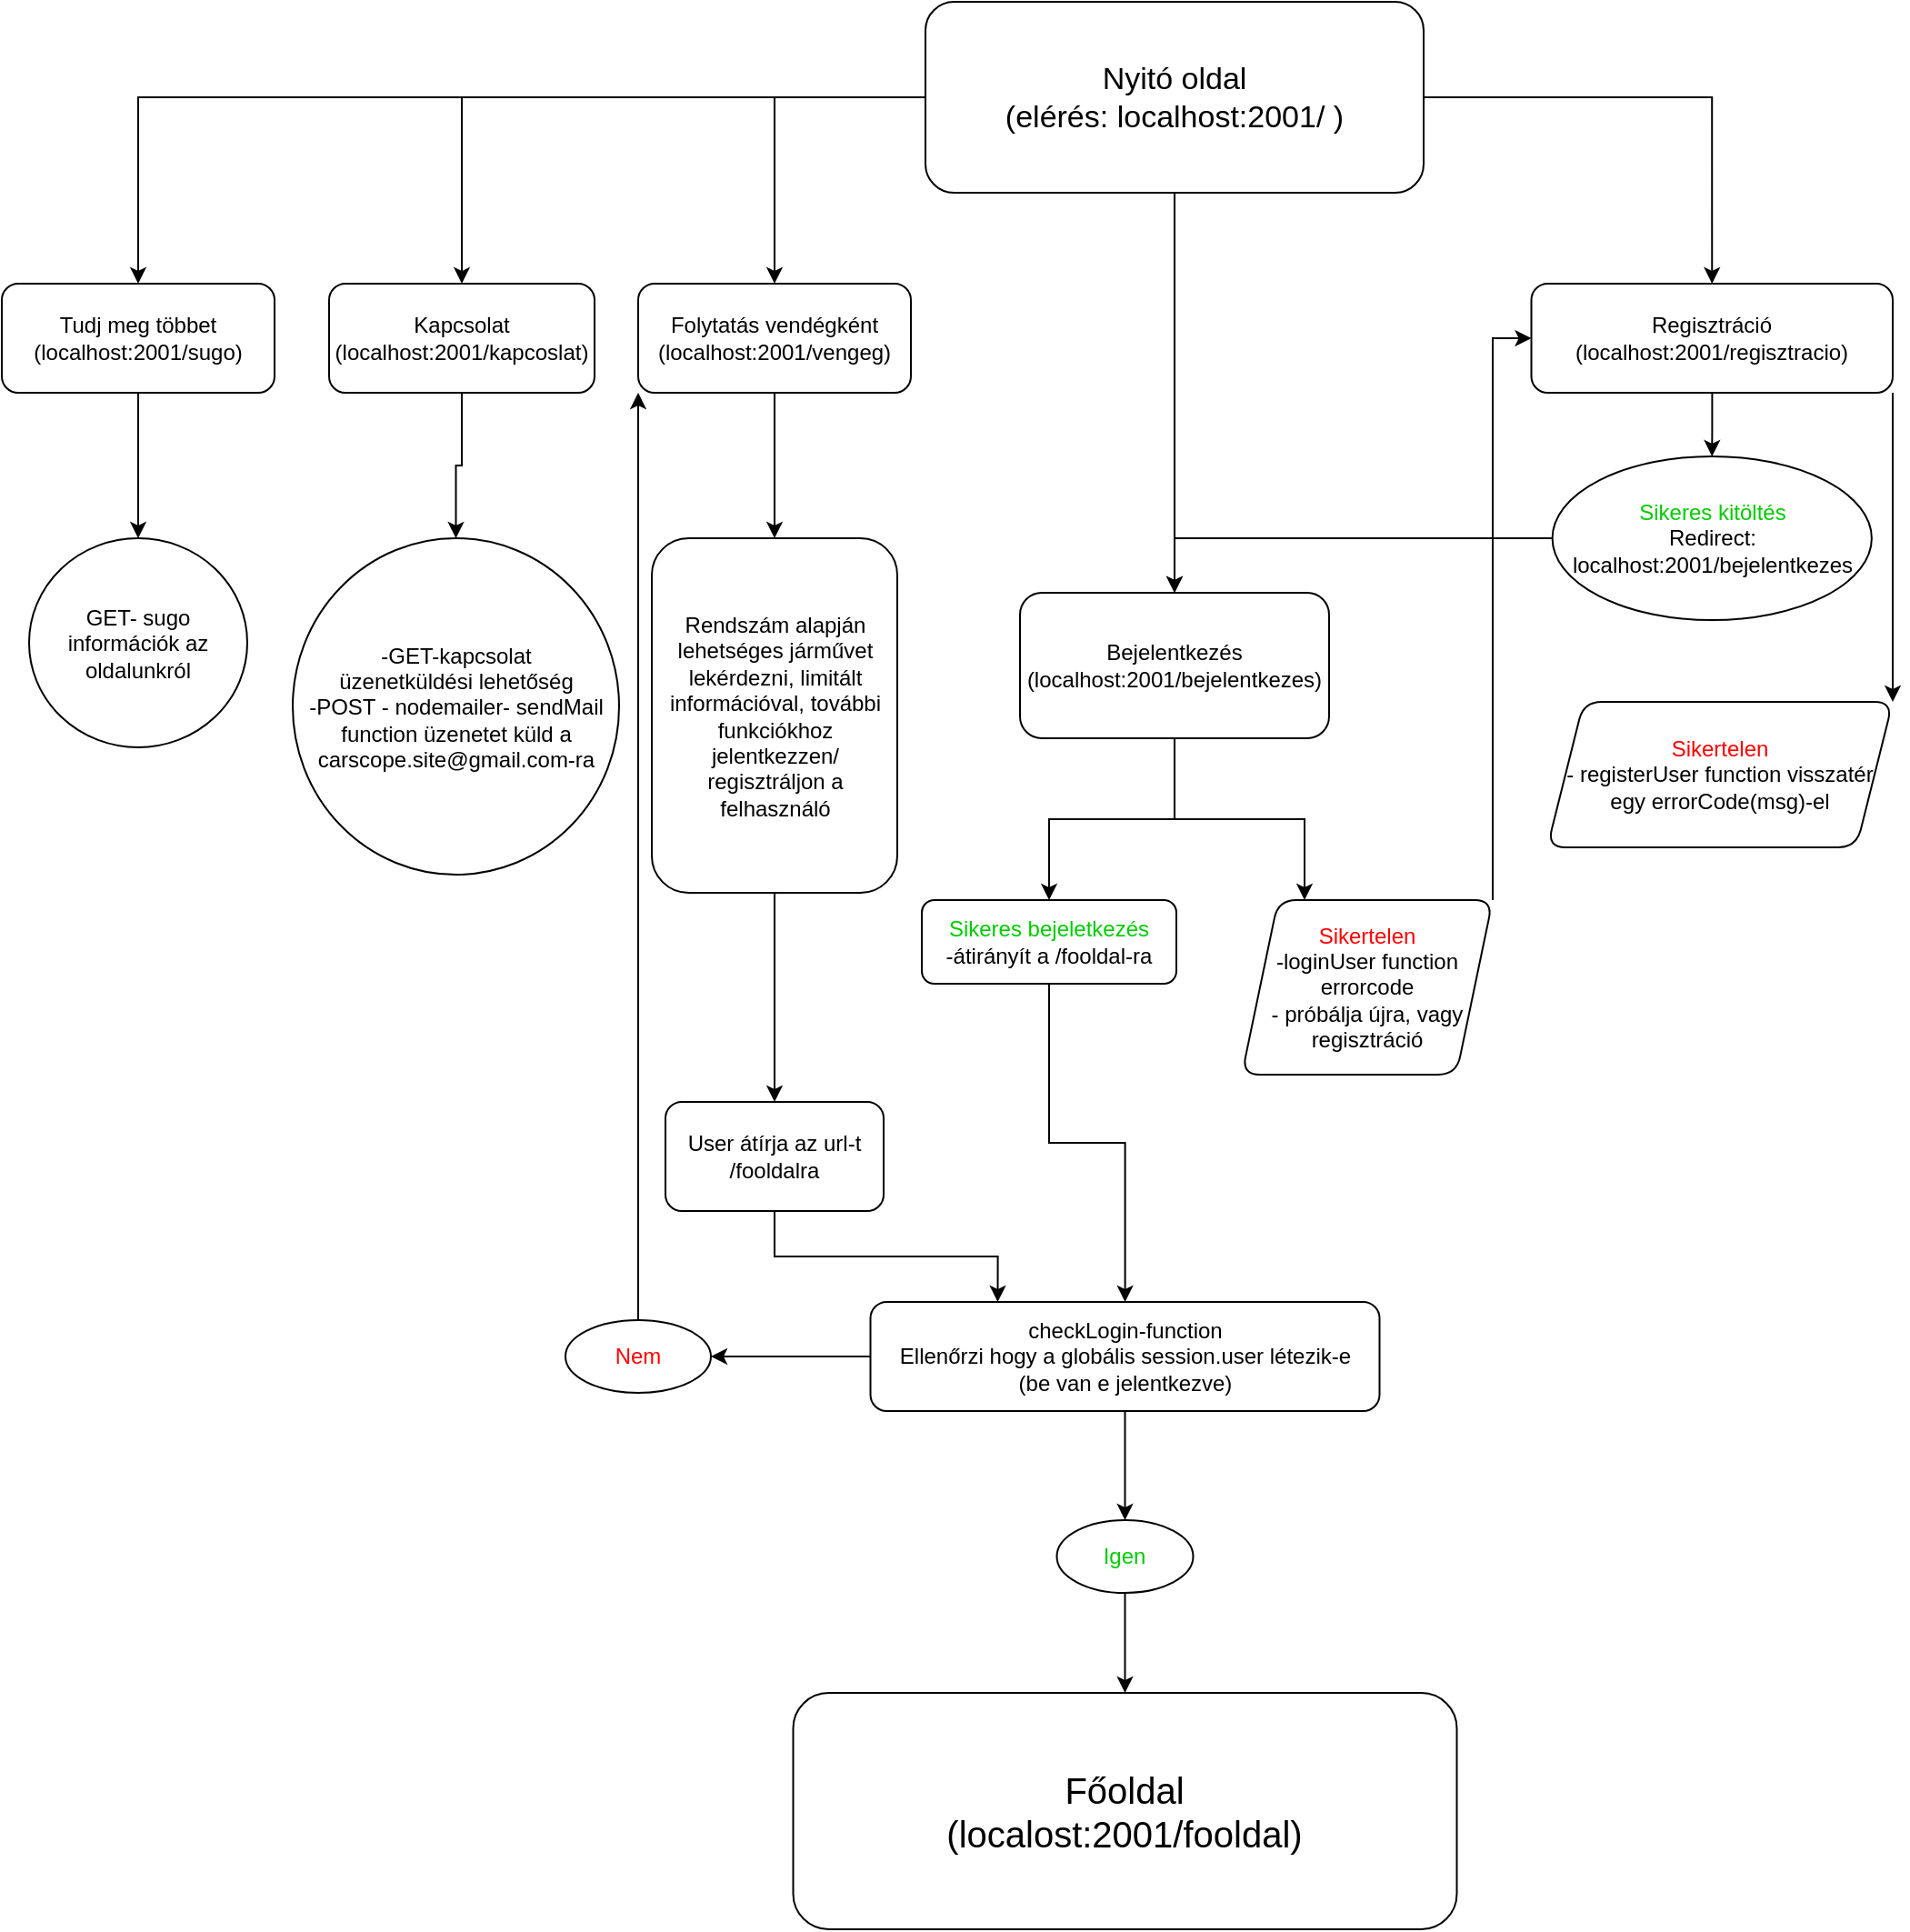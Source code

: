<mxfile version="17.1.3" type="device"><diagram id="YvRU7J22Ib_CGNg3H0rv" name="Page-1"><mxGraphModel dx="3197" dy="1257" grid="1" gridSize="10" guides="1" tooltips="1" connect="1" arrows="1" fold="1" page="1" pageScale="1" pageWidth="827" pageHeight="1169" math="0" shadow="0"><root><mxCell id="0"/><mxCell id="1" parent="0"/><mxCell id="DyRhibMBQGO0qN4ikF7b-3" value="" style="edgeStyle=orthogonalEdgeStyle;rounded=0;orthogonalLoop=1;jettySize=auto;html=1;" parent="1" source="DyRhibMBQGO0qN4ikF7b-1" target="DyRhibMBQGO0qN4ikF7b-2" edge="1"><mxGeometry relative="1" as="geometry"/></mxCell><mxCell id="DyRhibMBQGO0qN4ikF7b-5" value="" style="edgeStyle=orthogonalEdgeStyle;rounded=0;orthogonalLoop=1;jettySize=auto;html=1;" parent="1" source="DyRhibMBQGO0qN4ikF7b-1" target="DyRhibMBQGO0qN4ikF7b-4" edge="1"><mxGeometry relative="1" as="geometry"/></mxCell><mxCell id="DyRhibMBQGO0qN4ikF7b-12" value="" style="edgeStyle=orthogonalEdgeStyle;rounded=0;orthogonalLoop=1;jettySize=auto;html=1;" parent="1" source="DyRhibMBQGO0qN4ikF7b-1" target="DyRhibMBQGO0qN4ikF7b-11" edge="1"><mxGeometry relative="1" as="geometry"/></mxCell><mxCell id="DyRhibMBQGO0qN4ikF7b-14" style="edgeStyle=orthogonalEdgeStyle;rounded=0;orthogonalLoop=1;jettySize=auto;html=1;entryX=0.5;entryY=0;entryDx=0;entryDy=0;" parent="1" source="DyRhibMBQGO0qN4ikF7b-1" target="DyRhibMBQGO0qN4ikF7b-13" edge="1"><mxGeometry relative="1" as="geometry"/></mxCell><mxCell id="LrvbVWTqdYPYK3BJXQVI-4" value="" style="edgeStyle=orthogonalEdgeStyle;rounded=0;orthogonalLoop=1;jettySize=auto;html=1;" parent="1" source="DyRhibMBQGO0qN4ikF7b-1" target="LrvbVWTqdYPYK3BJXQVI-3" edge="1"><mxGeometry relative="1" as="geometry"/></mxCell><mxCell id="DyRhibMBQGO0qN4ikF7b-1" value="&lt;font style=&quot;font-size: 17px&quot;&gt;Nyitó oldal&lt;br&gt;(elérés: localhost:2001/ )&lt;/font&gt;" style="rounded=1;whiteSpace=wrap;html=1;" parent="1" vertex="1"><mxGeometry x="18" y="60" width="274" height="105" as="geometry"/></mxCell><mxCell id="DyRhibMBQGO0qN4ikF7b-7" value="" style="edgeStyle=orthogonalEdgeStyle;rounded=0;orthogonalLoop=1;jettySize=auto;html=1;" parent="1" source="DyRhibMBQGO0qN4ikF7b-2" target="DyRhibMBQGO0qN4ikF7b-6" edge="1"><mxGeometry relative="1" as="geometry"/></mxCell><mxCell id="DyRhibMBQGO0qN4ikF7b-2" value="Tudj meg többet&lt;br&gt;(localhost:2001/sugo)" style="whiteSpace=wrap;html=1;rounded=1;" parent="1" vertex="1"><mxGeometry x="-490" y="215" width="150" height="60" as="geometry"/></mxCell><mxCell id="DyRhibMBQGO0qN4ikF7b-9" value="" style="edgeStyle=orthogonalEdgeStyle;rounded=0;orthogonalLoop=1;jettySize=auto;html=1;" parent="1" source="DyRhibMBQGO0qN4ikF7b-4" target="DyRhibMBQGO0qN4ikF7b-8" edge="1"><mxGeometry relative="1" as="geometry"/></mxCell><mxCell id="DyRhibMBQGO0qN4ikF7b-4" value="Kapcsolat&lt;br&gt;(localhost:2001/kapcoslat)" style="whiteSpace=wrap;html=1;rounded=1;" parent="1" vertex="1"><mxGeometry x="-310" y="215" width="146" height="60" as="geometry"/></mxCell><mxCell id="DyRhibMBQGO0qN4ikF7b-6" value="GET- sugo&lt;br&gt;információk az oldalunkról" style="ellipse;whiteSpace=wrap;html=1;rounded=1;" parent="1" vertex="1"><mxGeometry x="-475" y="355" width="120" height="115" as="geometry"/></mxCell><mxCell id="DyRhibMBQGO0qN4ikF7b-8" value="-GET-kapcsolat&lt;br&gt;üzenetküldési lehetőség&lt;br&gt;-POST - nodemailer- sendMail function üzenetet küld a carscope.site@gmail.com-ra" style="ellipse;whiteSpace=wrap;html=1;rounded=1;" parent="1" vertex="1"><mxGeometry x="-330" y="355" width="179.5" height="185" as="geometry"/></mxCell><mxCell id="DyRhibMBQGO0qN4ikF7b-18" value="" style="edgeStyle=orthogonalEdgeStyle;rounded=0;orthogonalLoop=1;jettySize=auto;html=1;entryX=0.25;entryY=0;entryDx=0;entryDy=0;" parent="1" source="DyRhibMBQGO0qN4ikF7b-11" target="DyRhibMBQGO0qN4ikF7b-17" edge="1"><mxGeometry relative="1" as="geometry"/></mxCell><mxCell id="OdHHifBQiDSsUHuixPMB-3" style="edgeStyle=orthogonalEdgeStyle;rounded=0;orthogonalLoop=1;jettySize=auto;html=1;exitX=0.5;exitY=1;exitDx=0;exitDy=0;entryX=0.5;entryY=0;entryDx=0;entryDy=0;" edge="1" parent="1" source="DyRhibMBQGO0qN4ikF7b-11" target="I_3d1M7UOcHfBAq7iM_r-3"><mxGeometry relative="1" as="geometry"/></mxCell><mxCell id="DyRhibMBQGO0qN4ikF7b-11" value="Bejelentkezés&lt;br&gt;(localhost:2001/bejelentkezes)" style="whiteSpace=wrap;html=1;rounded=1;" parent="1" vertex="1"><mxGeometry x="70" y="385" width="170" height="80" as="geometry"/></mxCell><mxCell id="DyRhibMBQGO0qN4ikF7b-22" value="" style="edgeStyle=orthogonalEdgeStyle;rounded=0;orthogonalLoop=1;jettySize=auto;html=1;" parent="1" source="DyRhibMBQGO0qN4ikF7b-13" target="DyRhibMBQGO0qN4ikF7b-21" edge="1"><mxGeometry relative="1" as="geometry"/></mxCell><mxCell id="OdHHifBQiDSsUHuixPMB-2" style="edgeStyle=orthogonalEdgeStyle;rounded=0;orthogonalLoop=1;jettySize=auto;html=1;exitX=1;exitY=1;exitDx=0;exitDy=0;entryX=1;entryY=0;entryDx=0;entryDy=0;" edge="1" parent="1" source="DyRhibMBQGO0qN4ikF7b-13" target="I_3d1M7UOcHfBAq7iM_r-5"><mxGeometry relative="1" as="geometry"/></mxCell><mxCell id="DyRhibMBQGO0qN4ikF7b-13" value="Regisztráció&lt;br&gt;(localhost:2001/regisztracio)" style="whiteSpace=wrap;html=1;rounded=1;" parent="1" vertex="1"><mxGeometry x="351.25" y="215" width="198.75" height="60" as="geometry"/></mxCell><mxCell id="LrvbVWTqdYPYK3BJXQVI-1" style="edgeStyle=orthogonalEdgeStyle;rounded=0;orthogonalLoop=1;jettySize=auto;html=1;exitX=1;exitY=0;exitDx=0;exitDy=0;entryX=0;entryY=0.5;entryDx=0;entryDy=0;" parent="1" source="DyRhibMBQGO0qN4ikF7b-17" target="DyRhibMBQGO0qN4ikF7b-13" edge="1"><mxGeometry relative="1" as="geometry"/></mxCell><mxCell id="DyRhibMBQGO0qN4ikF7b-17" value="&lt;font color=&quot;#ff0000&quot;&gt;Sikertelen&lt;/font&gt;&lt;br&gt;-loginUser function&lt;br&gt;errorcode &lt;br&gt;- próbálja újra, vagy regisztráció" style="shape=parallelogram;perimeter=parallelogramPerimeter;whiteSpace=wrap;html=1;fixedSize=1;rounded=1;" parent="1" vertex="1"><mxGeometry x="192" y="554" width="138" height="96" as="geometry"/></mxCell><mxCell id="LrvbVWTqdYPYK3BJXQVI-13" value="" style="edgeStyle=orthogonalEdgeStyle;rounded=0;orthogonalLoop=1;jettySize=auto;html=1;" parent="1" source="DyRhibMBQGO0qN4ikF7b-19" target="LrvbVWTqdYPYK3BJXQVI-12" edge="1"><mxGeometry relative="1" as="geometry"/></mxCell><mxCell id="LrvbVWTqdYPYK3BJXQVI-16" value="" style="edgeStyle=orthogonalEdgeStyle;rounded=0;orthogonalLoop=1;jettySize=auto;html=1;" parent="1" source="DyRhibMBQGO0qN4ikF7b-19" target="LrvbVWTqdYPYK3BJXQVI-15" edge="1"><mxGeometry relative="1" as="geometry"/></mxCell><mxCell id="DyRhibMBQGO0qN4ikF7b-19" value="checkLogin-function&lt;br&gt;Ellenőrzi hogy a globális session.user létezik-e&lt;br&gt;(be van e jelentkezve)" style="rounded=1;whiteSpace=wrap;html=1;" parent="1" vertex="1"><mxGeometry x="-12.25" y="775" width="280" height="60" as="geometry"/></mxCell><mxCell id="I_3d1M7UOcHfBAq7iM_r-1" style="edgeStyle=orthogonalEdgeStyle;rounded=0;orthogonalLoop=1;jettySize=auto;html=1;entryX=0.5;entryY=0;entryDx=0;entryDy=0;" parent="1" source="DyRhibMBQGO0qN4ikF7b-21" target="DyRhibMBQGO0qN4ikF7b-11" edge="1"><mxGeometry relative="1" as="geometry"/></mxCell><mxCell id="DyRhibMBQGO0qN4ikF7b-21" value="&lt;font color=&quot;#00cc00&quot;&gt;Sikeres kitöltés&lt;br&gt;&lt;/font&gt;Redirect: localhost:2001/bejelentkezes" style="ellipse;whiteSpace=wrap;html=1;rounded=1;" parent="1" vertex="1"><mxGeometry x="362.81" y="310" width="175.63" height="90" as="geometry"/></mxCell><mxCell id="DyRhibMBQGO0qN4ikF7b-28" value="" style="shape=image;html=1;verticalAlign=top;verticalLabelPosition=bottom;labelBackgroundColor=#ffffff;imageAspect=0;aspect=fixed;image=https://cdn0.iconfinder.com/data/icons/heroicons-ui/24/icon-repeat-128.png" parent="1" vertex="1"><mxGeometry x="250" y="489" width="30" height="30" as="geometry"/></mxCell><mxCell id="I_3d1M7UOcHfBAq7iM_r-4" value="" style="edgeStyle=orthogonalEdgeStyle;rounded=0;orthogonalLoop=1;jettySize=auto;html=1;" parent="1" source="I_3d1M7UOcHfBAq7iM_r-3" target="DyRhibMBQGO0qN4ikF7b-19" edge="1"><mxGeometry relative="1" as="geometry"/></mxCell><mxCell id="I_3d1M7UOcHfBAq7iM_r-3" value="&lt;font color=&quot;#00cc00&quot;&gt;Sikeres bejeletkezés&lt;br&gt;&lt;/font&gt;-átirányít a /fooldal-ra" style="rounded=1;whiteSpace=wrap;html=1;" parent="1" vertex="1"><mxGeometry x="16" y="554" width="140" height="46" as="geometry"/></mxCell><mxCell id="I_3d1M7UOcHfBAq7iM_r-5" value="&lt;font color=&quot;#ff0000&quot;&gt;Sikertelen&lt;/font&gt;&lt;br&gt;- registerUser function visszatér egy errorCode(msg)-el" style="shape=parallelogram;perimeter=parallelogramPerimeter;whiteSpace=wrap;html=1;fixedSize=1;rounded=1;" parent="1" vertex="1"><mxGeometry x="360" y="445" width="190" height="80" as="geometry"/></mxCell><mxCell id="LrvbVWTqdYPYK3BJXQVI-6" value="" style="edgeStyle=orthogonalEdgeStyle;rounded=0;orthogonalLoop=1;jettySize=auto;html=1;" parent="1" source="LrvbVWTqdYPYK3BJXQVI-3" target="LrvbVWTqdYPYK3BJXQVI-5" edge="1"><mxGeometry relative="1" as="geometry"/></mxCell><mxCell id="LrvbVWTqdYPYK3BJXQVI-3" value="Folytatás vendégként&lt;br&gt;(localhost:2001/vengeg)" style="whiteSpace=wrap;html=1;rounded=1;" parent="1" vertex="1"><mxGeometry x="-140" y="215" width="150" height="60" as="geometry"/></mxCell><mxCell id="LrvbVWTqdYPYK3BJXQVI-10" value="" style="edgeStyle=orthogonalEdgeStyle;rounded=0;orthogonalLoop=1;jettySize=auto;html=1;" parent="1" source="LrvbVWTqdYPYK3BJXQVI-5" target="LrvbVWTqdYPYK3BJXQVI-9" edge="1"><mxGeometry relative="1" as="geometry"/></mxCell><mxCell id="LrvbVWTqdYPYK3BJXQVI-5" value="Rendszám alapján lehetséges járművet lekérdezni, limitált információval, további funkciókhoz jelentkezzen/ regisztráljon a felhasználó" style="whiteSpace=wrap;html=1;rounded=1;" parent="1" vertex="1"><mxGeometry x="-132.5" y="355" width="135" height="195" as="geometry"/></mxCell><mxCell id="LrvbVWTqdYPYK3BJXQVI-11" style="edgeStyle=orthogonalEdgeStyle;rounded=0;orthogonalLoop=1;jettySize=auto;html=1;entryX=0.25;entryY=0;entryDx=0;entryDy=0;" parent="1" source="LrvbVWTqdYPYK3BJXQVI-9" target="DyRhibMBQGO0qN4ikF7b-19" edge="1"><mxGeometry relative="1" as="geometry"/></mxCell><mxCell id="LrvbVWTqdYPYK3BJXQVI-9" value="User átírja az url-t&lt;br&gt;/fooldalra" style="whiteSpace=wrap;html=1;rounded=1;" parent="1" vertex="1"><mxGeometry x="-125" y="665" width="120" height="60" as="geometry"/></mxCell><mxCell id="LrvbVWTqdYPYK3BJXQVI-14" style="edgeStyle=orthogonalEdgeStyle;rounded=0;orthogonalLoop=1;jettySize=auto;html=1;entryX=0;entryY=1;entryDx=0;entryDy=0;" parent="1" source="LrvbVWTqdYPYK3BJXQVI-12" target="LrvbVWTqdYPYK3BJXQVI-3" edge="1"><mxGeometry relative="1" as="geometry"/></mxCell><mxCell id="LrvbVWTqdYPYK3BJXQVI-12" value="&lt;font color=&quot;#ff0000&quot;&gt;Nem&lt;/font&gt;" style="ellipse;whiteSpace=wrap;html=1;rounded=1;" parent="1" vertex="1"><mxGeometry x="-180" y="785" width="80" height="40" as="geometry"/></mxCell><mxCell id="LrvbVWTqdYPYK3BJXQVI-18" value="" style="edgeStyle=orthogonalEdgeStyle;rounded=0;orthogonalLoop=1;jettySize=auto;html=1;" parent="1" source="LrvbVWTqdYPYK3BJXQVI-15" target="LrvbVWTqdYPYK3BJXQVI-17" edge="1"><mxGeometry relative="1" as="geometry"/></mxCell><mxCell id="LrvbVWTqdYPYK3BJXQVI-15" value="&lt;font color=&quot;#00cc00&quot;&gt;Igen&lt;/font&gt;" style="ellipse;whiteSpace=wrap;html=1;rounded=1;" parent="1" vertex="1"><mxGeometry x="90.25" y="895" width="75" height="40" as="geometry"/></mxCell><mxCell id="LrvbVWTqdYPYK3BJXQVI-17" value="&lt;font style=&quot;font-size: 20px&quot;&gt;Főoldal&lt;br&gt;(localost:2001/fooldal)&lt;/font&gt;" style="whiteSpace=wrap;html=1;rounded=1;" parent="1" vertex="1"><mxGeometry x="-54.75" y="990" width="365" height="130" as="geometry"/></mxCell></root></mxGraphModel></diagram></mxfile>